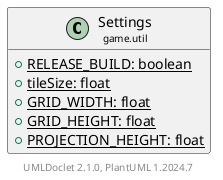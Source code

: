 @startuml
    set namespaceSeparator none
    hide empty fields
    hide empty methods

    class "<size:14>Settings\n<size:10>game.util" as game.util.Settings [[Settings.html]] {
        {static} +RELEASE_BUILD: boolean
        {static} +tileSize: float
        {static} +GRID_WIDTH: float
        {static} +GRID_HEIGHT: float
        {static} +PROJECTION_HEIGHT: float
    }

    center footer UMLDoclet 2.1.0, PlantUML %version()
@enduml
